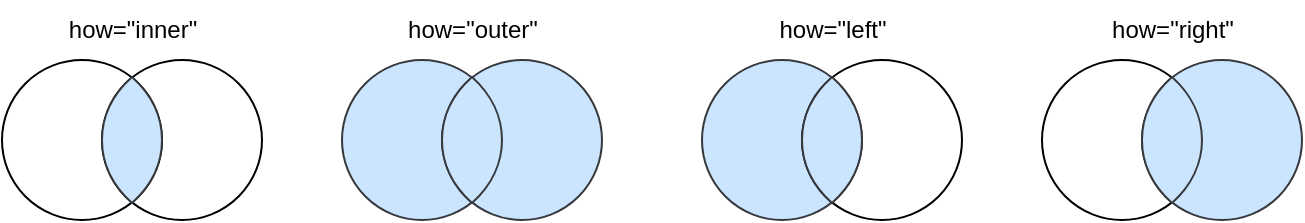 <mxfile version="20.7.4" type="device"><diagram id="tn9L2wPeMBCiWcD1nEoF" name="第 1 页"><mxGraphModel dx="940" dy="565" grid="1" gridSize="10" guides="1" tooltips="1" connect="1" arrows="1" fold="1" page="1" pageScale="1" pageWidth="827" pageHeight="1169" math="0" shadow="0"><root><mxCell id="0"/><mxCell id="1" parent="0"/><mxCell id="IwAtZekxp6Rakft0b2W7-1" value="" style="ellipse;whiteSpace=wrap;html=1;aspect=fixed;" parent="1" vertex="1"><mxGeometry x="100" y="120" width="80" height="80" as="geometry"/></mxCell><mxCell id="IwAtZekxp6Rakft0b2W7-2" value="" style="ellipse;whiteSpace=wrap;html=1;aspect=fixed;fillColor=none;" parent="1" vertex="1"><mxGeometry x="150" y="120" width="80" height="80" as="geometry"/></mxCell><mxCell id="IwAtZekxp6Rakft0b2W7-9" value="" style="whiteSpace=wrap;html=1;shape=mxgraph.basic.pointed_oval;fillColor=#cce5ff;strokeColor=#36393d;" parent="1" vertex="1"><mxGeometry x="145" y="128.5" width="40" height="63" as="geometry"/></mxCell><mxCell id="IwAtZekxp6Rakft0b2W7-11" value="how=&quot;inner&quot;" style="text;html=1;strokeColor=none;fillColor=none;align=center;verticalAlign=middle;whiteSpace=wrap;rounded=0;" parent="1" vertex="1"><mxGeometry x="132.5" y="90" width="65" height="30" as="geometry"/></mxCell><mxCell id="IwAtZekxp6Rakft0b2W7-12" value="" style="ellipse;whiteSpace=wrap;html=1;aspect=fixed;fillColor=#cce5ff;strokeColor=#36393d;" parent="1" vertex="1"><mxGeometry x="270" y="120" width="80" height="80" as="geometry"/></mxCell><mxCell id="IwAtZekxp6Rakft0b2W7-13" value="" style="ellipse;whiteSpace=wrap;html=1;aspect=fixed;fillColor=#cce5ff;strokeColor=#36393d;" parent="1" vertex="1"><mxGeometry x="320" y="120" width="80" height="80" as="geometry"/></mxCell><mxCell id="IwAtZekxp6Rakft0b2W7-14" value="" style="whiteSpace=wrap;html=1;shape=mxgraph.basic.pointed_oval;fillColor=#cce5ff;strokeColor=#36393d;" parent="1" vertex="1"><mxGeometry x="315" y="128.5" width="40" height="63" as="geometry"/></mxCell><mxCell id="IwAtZekxp6Rakft0b2W7-16" value="how=&quot;outer&quot;" style="text;html=1;strokeColor=none;fillColor=none;align=center;verticalAlign=middle;whiteSpace=wrap;rounded=0;" parent="1" vertex="1"><mxGeometry x="302.5" y="90" width="65" height="30" as="geometry"/></mxCell><mxCell id="IwAtZekxp6Rakft0b2W7-17" value="" style="ellipse;whiteSpace=wrap;html=1;aspect=fixed;fillColor=#cce5ff;strokeColor=#36393d;" parent="1" vertex="1"><mxGeometry x="450" y="120" width="80" height="80" as="geometry"/></mxCell><mxCell id="IwAtZekxp6Rakft0b2W7-18" value="" style="ellipse;whiteSpace=wrap;html=1;aspect=fixed;fillColor=none;" parent="1" vertex="1"><mxGeometry x="500" y="120" width="80" height="80" as="geometry"/></mxCell><mxCell id="IwAtZekxp6Rakft0b2W7-19" value="" style="whiteSpace=wrap;html=1;shape=mxgraph.basic.pointed_oval;fillColor=#cce5ff;strokeColor=#36393d;" parent="1" vertex="1"><mxGeometry x="495" y="128.5" width="40" height="63" as="geometry"/></mxCell><mxCell id="IwAtZekxp6Rakft0b2W7-20" value="how=&quot;left&quot;" style="text;html=1;strokeColor=none;fillColor=none;align=center;verticalAlign=middle;whiteSpace=wrap;rounded=0;" parent="1" vertex="1"><mxGeometry x="482.5" y="90" width="65" height="30" as="geometry"/></mxCell><mxCell id="IwAtZekxp6Rakft0b2W7-21" value="" style="ellipse;whiteSpace=wrap;html=1;aspect=fixed;" parent="1" vertex="1"><mxGeometry x="620" y="120" width="80" height="80" as="geometry"/></mxCell><mxCell id="IwAtZekxp6Rakft0b2W7-22" value="" style="ellipse;whiteSpace=wrap;html=1;aspect=fixed;fillColor=#cce5ff;strokeColor=#36393d;" parent="1" vertex="1"><mxGeometry x="670" y="120" width="80" height="80" as="geometry"/></mxCell><mxCell id="IwAtZekxp6Rakft0b2W7-23" value="" style="whiteSpace=wrap;html=1;shape=mxgraph.basic.pointed_oval;fillColor=#cce5ff;strokeColor=#36393d;" parent="1" vertex="1"><mxGeometry x="665" y="128.5" width="40" height="63" as="geometry"/></mxCell><mxCell id="IwAtZekxp6Rakft0b2W7-24" value="how=&quot;right&quot;" style="text;html=1;strokeColor=none;fillColor=none;align=center;verticalAlign=middle;whiteSpace=wrap;rounded=0;" parent="1" vertex="1"><mxGeometry x="652.5" y="90" width="65" height="30" as="geometry"/></mxCell></root></mxGraphModel></diagram></mxfile>
